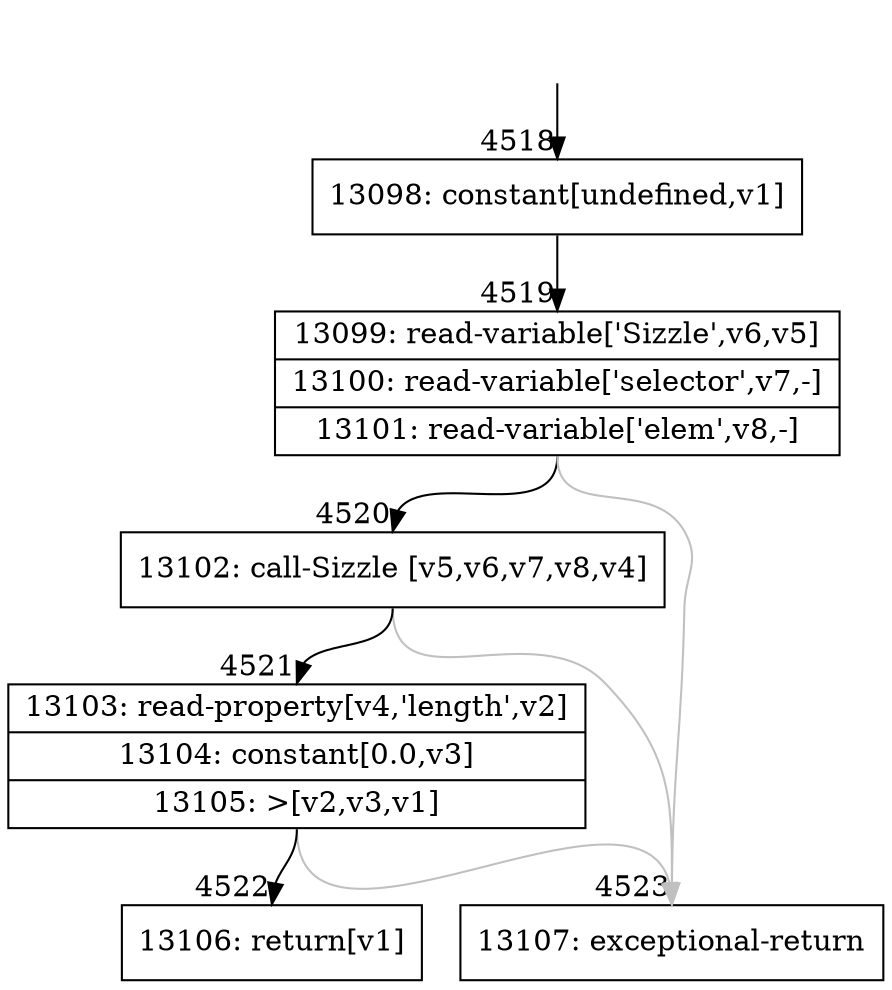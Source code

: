 digraph {
rankdir="TD"
BB_entry293[shape=none,label=""];
BB_entry293 -> BB4518 [tailport=s, headport=n, headlabel="    4518"]
BB4518 [shape=record label="{13098: constant[undefined,v1]}" ] 
BB4518 -> BB4519 [tailport=s, headport=n, headlabel="      4519"]
BB4519 [shape=record label="{13099: read-variable['Sizzle',v6,v5]|13100: read-variable['selector',v7,-]|13101: read-variable['elem',v8,-]}" ] 
BB4519 -> BB4520 [tailport=s, headport=n, headlabel="      4520"]
BB4519 -> BB4523 [tailport=s, headport=n, color=gray, headlabel="      4523"]
BB4520 [shape=record label="{13102: call-Sizzle [v5,v6,v7,v8,v4]}" ] 
BB4520 -> BB4521 [tailport=s, headport=n, headlabel="      4521"]
BB4520 -> BB4523 [tailport=s, headport=n, color=gray]
BB4521 [shape=record label="{13103: read-property[v4,'length',v2]|13104: constant[0.0,v3]|13105: \>[v2,v3,v1]}" ] 
BB4521 -> BB4522 [tailport=s, headport=n, headlabel="      4522"]
BB4521 -> BB4523 [tailport=s, headport=n, color=gray]
BB4522 [shape=record label="{13106: return[v1]}" ] 
BB4523 [shape=record label="{13107: exceptional-return}" ] 
//#$~ 4839
}
